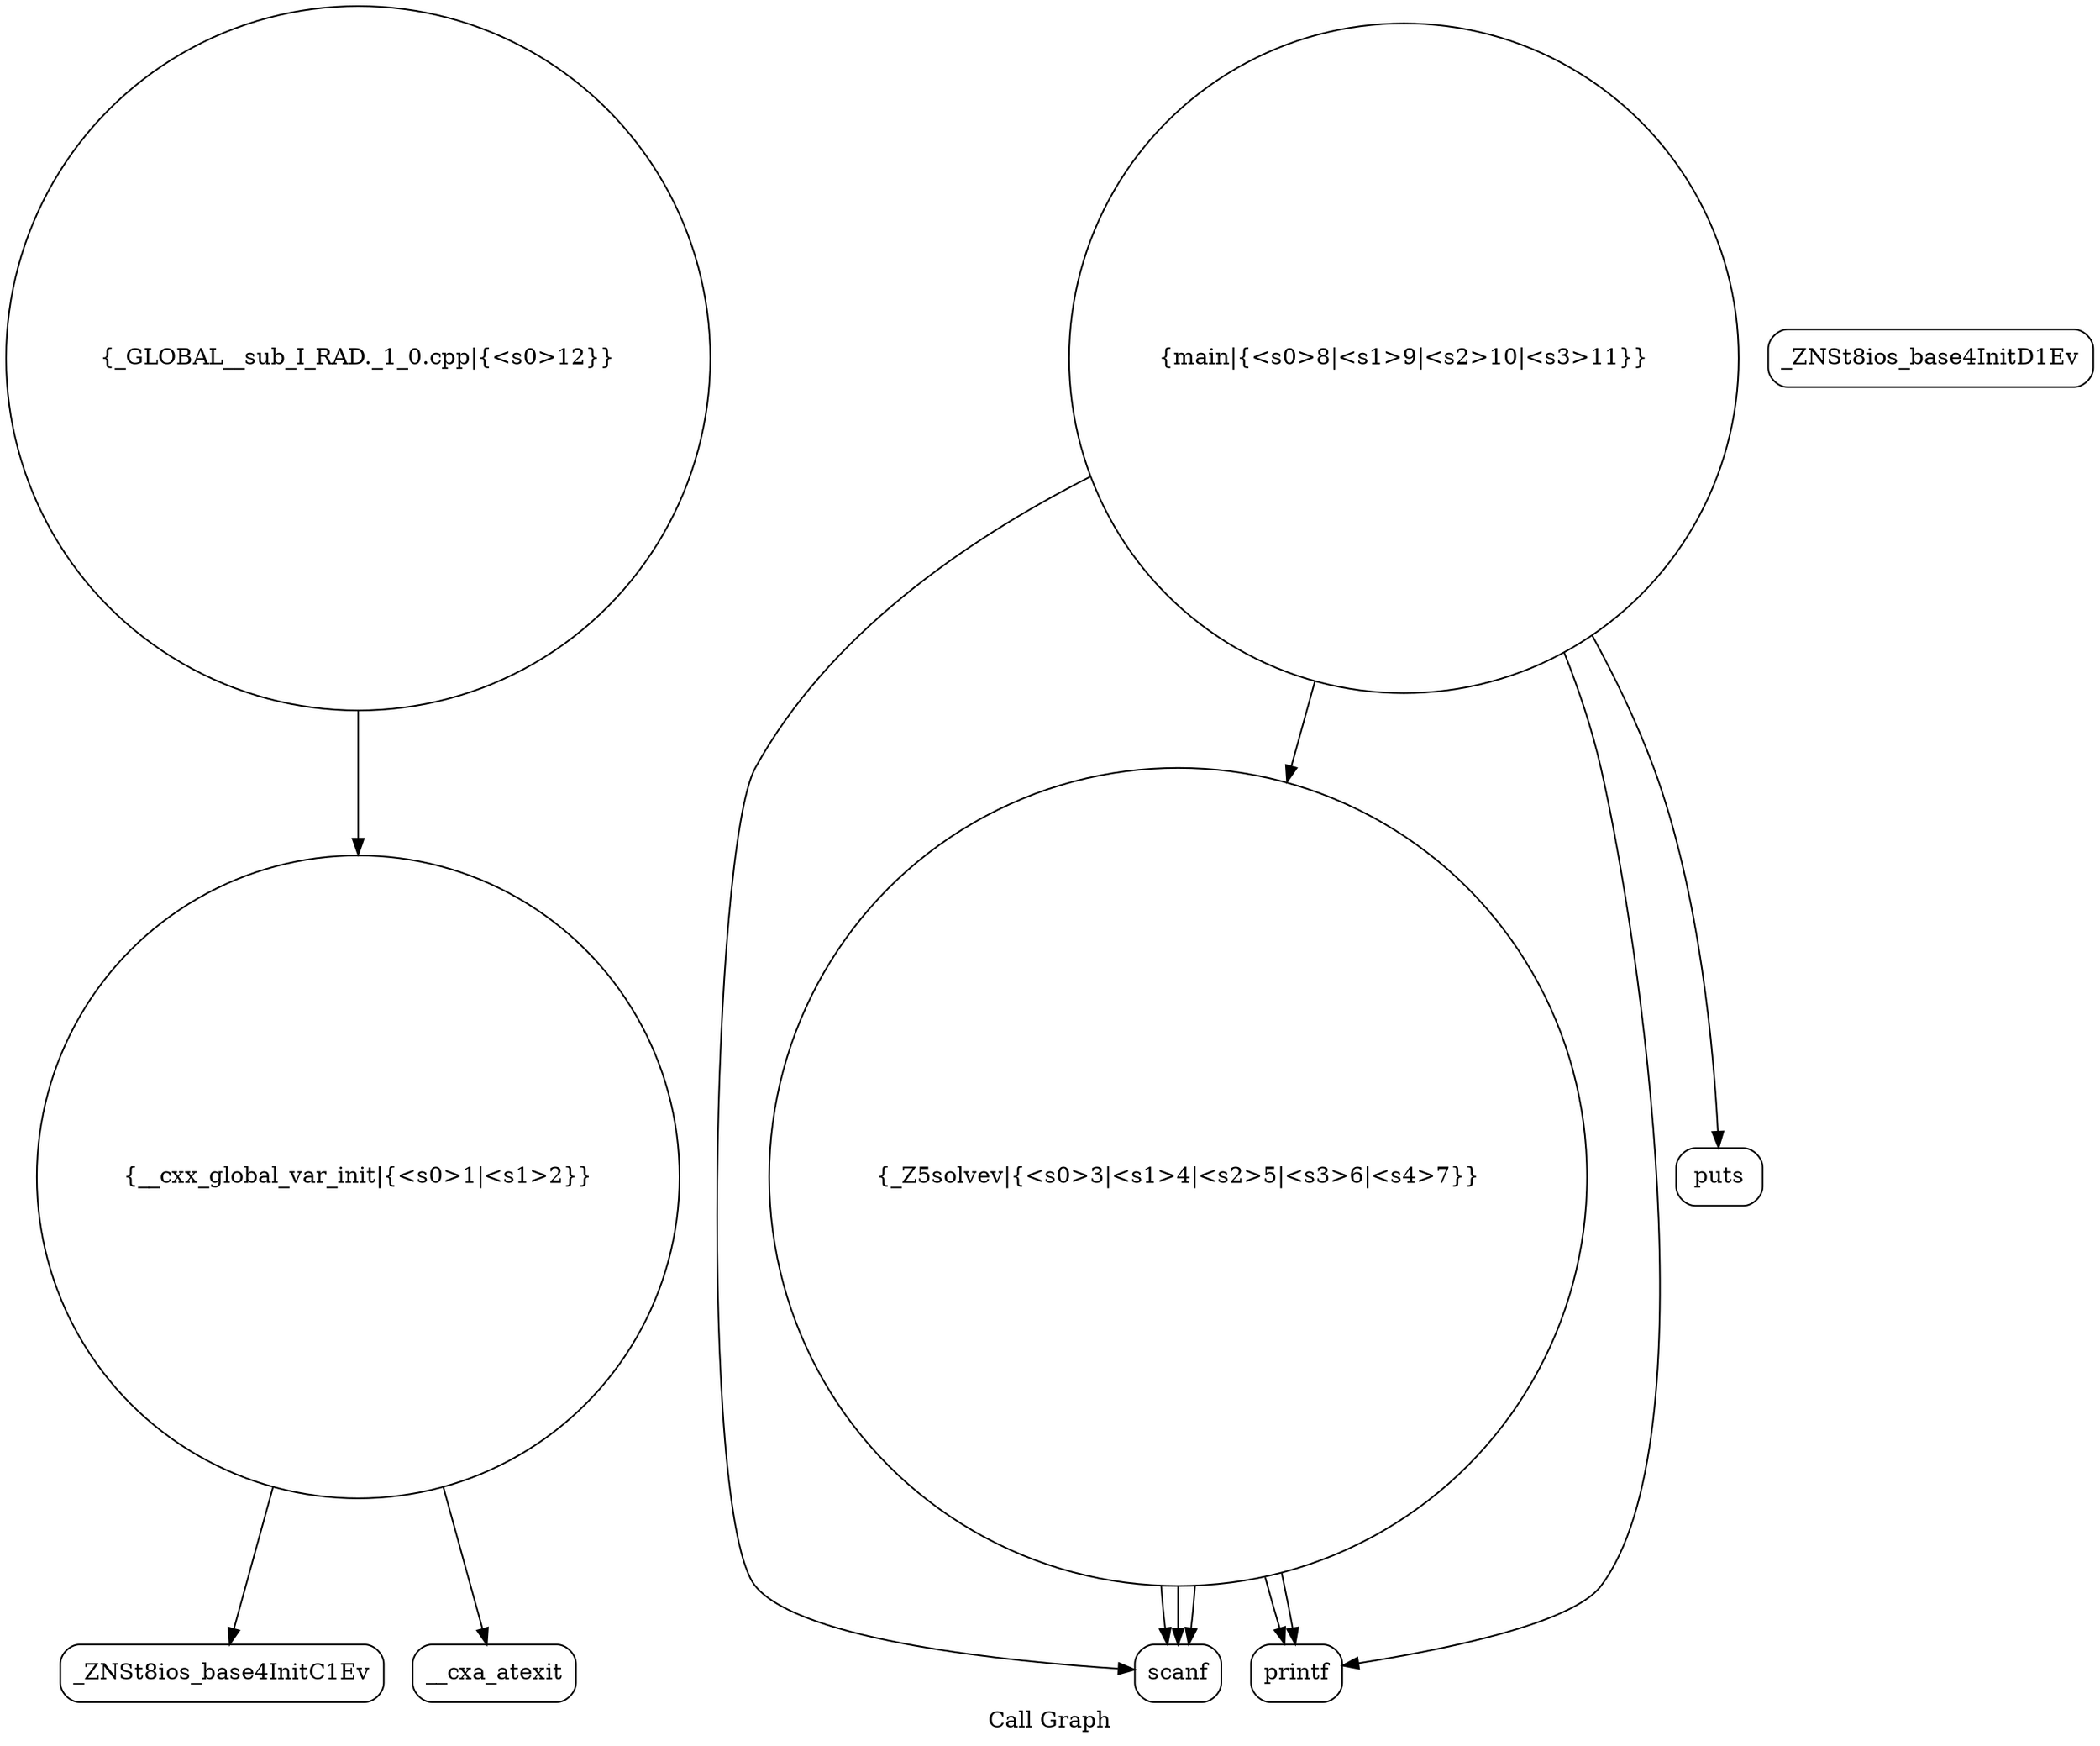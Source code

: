 digraph "Call Graph" {
	label="Call Graph";

	Node0x558f0c615a30 [shape=record,shape=circle,label="{__cxx_global_var_init|{<s0>1|<s1>2}}"];
	Node0x558f0c615a30:s0 -> Node0x558f0c615ec0[color=black];
	Node0x558f0c615a30:s1 -> Node0x558f0c615fc0[color=black];
	Node0x558f0c6161c0 [shape=record,shape=circle,label="{main|{<s0>8|<s1>9|<s2>10|<s3>11}}"];
	Node0x558f0c6161c0:s0 -> Node0x558f0c6160c0[color=black];
	Node0x558f0c6161c0:s1 -> Node0x558f0c616140[color=black];
	Node0x558f0c6161c0:s2 -> Node0x558f0c616040[color=black];
	Node0x558f0c6161c0:s3 -> Node0x558f0c616240[color=black];
	Node0x558f0c615f40 [shape=record,shape=Mrecord,label="{_ZNSt8ios_base4InitD1Ev}"];
	Node0x558f0c6162c0 [shape=record,shape=circle,label="{_GLOBAL__sub_I_RAD._1_0.cpp|{<s0>12}}"];
	Node0x558f0c6162c0:s0 -> Node0x558f0c615a30[color=black];
	Node0x558f0c616040 [shape=record,shape=circle,label="{_Z5solvev|{<s0>3|<s1>4|<s2>5|<s3>6|<s4>7}}"];
	Node0x558f0c616040:s0 -> Node0x558f0c6160c0[color=black];
	Node0x558f0c616040:s1 -> Node0x558f0c6160c0[color=black];
	Node0x558f0c616040:s2 -> Node0x558f0c6160c0[color=black];
	Node0x558f0c616040:s3 -> Node0x558f0c616140[color=black];
	Node0x558f0c616040:s4 -> Node0x558f0c616140[color=black];
	Node0x558f0c616140 [shape=record,shape=Mrecord,label="{printf}"];
	Node0x558f0c615ec0 [shape=record,shape=Mrecord,label="{_ZNSt8ios_base4InitC1Ev}"];
	Node0x558f0c616240 [shape=record,shape=Mrecord,label="{puts}"];
	Node0x558f0c615fc0 [shape=record,shape=Mrecord,label="{__cxa_atexit}"];
	Node0x558f0c6160c0 [shape=record,shape=Mrecord,label="{scanf}"];
}
